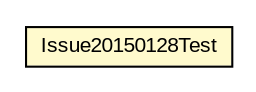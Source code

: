 #!/usr/local/bin/dot
#
# Class diagram 
# Generated by UMLGraph version 5.1 (http://www.umlgraph.org/)
#

digraph G {
	edge [fontname="arial",fontsize=10,labelfontname="arial",labelfontsize=10];
	node [fontname="arial",fontsize=10,shape=plaintext];
	nodesep=0.25;
	ranksep=0.5;
	// com.helger.schematron.supplemantery.Issue20150128Test
	c912 [label=<<table title="com.helger.schematron.supplemantery.Issue20150128Test" border="0" cellborder="1" cellspacing="0" cellpadding="2" port="p" bgcolor="lemonChiffon" href="./Issue20150128Test.html">
		<tr><td><table border="0" cellspacing="0" cellpadding="1">
<tr><td align="center" balign="center"> Issue20150128Test </td></tr>
		</table></td></tr>
		</table>>, fontname="arial", fontcolor="black", fontsize=10.0];
}

